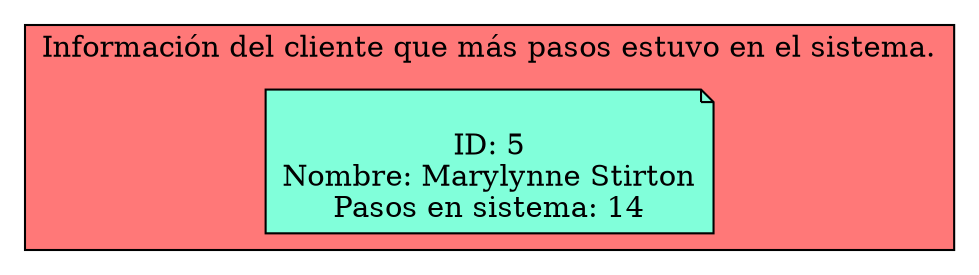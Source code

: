 digraph L {
node[shape=note fillcolor="#A181FF" style =filled]
subgraph cluster_p{
    label= "Información del cliente que más pasos estuvo en el sistema."
    bgcolor = "#FF7878"
Nodo1337335626[label="
ID: 5
Nombre: Marylynne Stirton
Pasos en sistema: 14",fillcolor="#81FFDA"]
}}